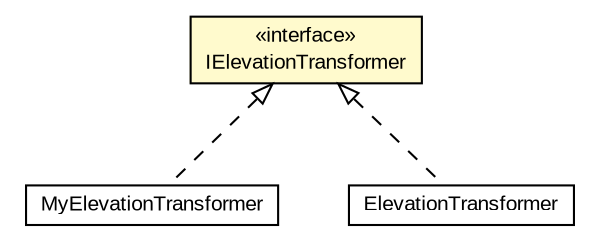 #!/usr/local/bin/dot
#
# Class diagram 
# Generated by UMLGraph version R5_6-24-gf6e263 (http://www.umlgraph.org/)
#

digraph G {
	edge [fontname="arial",fontsize=10,labelfontname="arial",labelfontsize=10];
	node [fontname="arial",fontsize=10,shape=plaintext];
	nodesep=0.25;
	ranksep=0.5;
	// edu.arizona.biosemantics.semanticmarkup.markupelement.elevation.transform.MyElevationTransformer
	c79222 [label=<<table title="edu.arizona.biosemantics.semanticmarkup.markupelement.elevation.transform.MyElevationTransformer" border="0" cellborder="1" cellspacing="0" cellpadding="2" port="p" href="./MyElevationTransformer.html">
		<tr><td><table border="0" cellspacing="0" cellpadding="1">
<tr><td align="center" balign="center"> MyElevationTransformer </td></tr>
		</table></td></tr>
		</table>>, URL="./MyElevationTransformer.html", fontname="arial", fontcolor="black", fontsize=10.0];
	// edu.arizona.biosemantics.semanticmarkup.markupelement.elevation.transform.IElevationTransformer
	c79223 [label=<<table title="edu.arizona.biosemantics.semanticmarkup.markupelement.elevation.transform.IElevationTransformer" border="0" cellborder="1" cellspacing="0" cellpadding="2" port="p" bgcolor="lemonChiffon" href="./IElevationTransformer.html">
		<tr><td><table border="0" cellspacing="0" cellpadding="1">
<tr><td align="center" balign="center"> &#171;interface&#187; </td></tr>
<tr><td align="center" balign="center"> IElevationTransformer </td></tr>
		</table></td></tr>
		</table>>, URL="./IElevationTransformer.html", fontname="arial", fontcolor="black", fontsize=10.0];
	// edu.arizona.biosemantics.semanticmarkup.markupelement.elevation.transform.ElevationTransformer
	c79224 [label=<<table title="edu.arizona.biosemantics.semanticmarkup.markupelement.elevation.transform.ElevationTransformer" border="0" cellborder="1" cellspacing="0" cellpadding="2" port="p" href="./ElevationTransformer.html">
		<tr><td><table border="0" cellspacing="0" cellpadding="1">
<tr><td align="center" balign="center"> ElevationTransformer </td></tr>
		</table></td></tr>
		</table>>, URL="./ElevationTransformer.html", fontname="arial", fontcolor="black", fontsize=10.0];
	//edu.arizona.biosemantics.semanticmarkup.markupelement.elevation.transform.MyElevationTransformer implements edu.arizona.biosemantics.semanticmarkup.markupelement.elevation.transform.IElevationTransformer
	c79223:p -> c79222:p [dir=back,arrowtail=empty,style=dashed];
	//edu.arizona.biosemantics.semanticmarkup.markupelement.elevation.transform.ElevationTransformer implements edu.arizona.biosemantics.semanticmarkup.markupelement.elevation.transform.IElevationTransformer
	c79223:p -> c79224:p [dir=back,arrowtail=empty,style=dashed];
}

